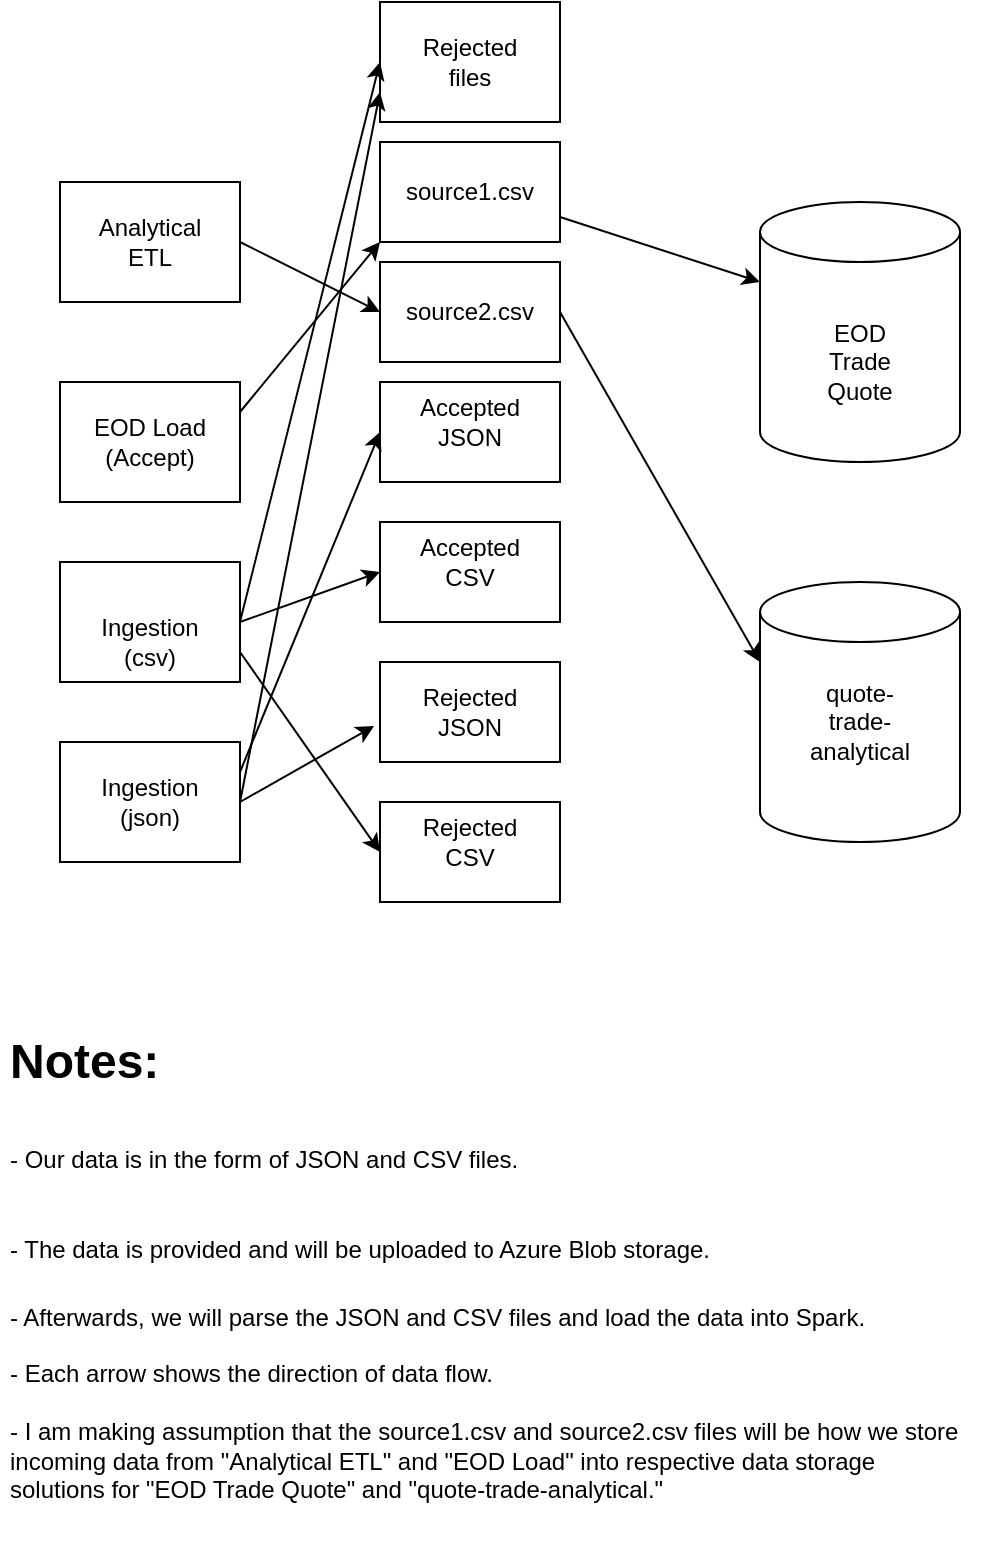 <mxfile version="14.6.13" type="github">
  <diagram id="xhTGQpEdMfN5HkY3dnWF" name="Page-1">
    <mxGraphModel dx="766" dy="796" grid="1" gridSize="10" guides="1" tooltips="1" connect="1" arrows="1" fold="1" page="1" pageScale="1" pageWidth="827" pageHeight="1169" math="0" shadow="0">
      <root>
        <mxCell id="0" />
        <mxCell id="1" parent="0" />
        <mxCell id="jwXrqD8DB2JA0oPTdb8M-1" value="" style="shape=cylinder3;whiteSpace=wrap;html=1;boundedLbl=1;backgroundOutline=1;size=15;" parent="1" vertex="1">
          <mxGeometry x="410" y="110" width="100" height="130" as="geometry" />
        </mxCell>
        <mxCell id="jwXrqD8DB2JA0oPTdb8M-3" value="EOD&lt;br&gt;Trade&lt;br&gt;Quote" style="text;html=1;strokeColor=none;fillColor=none;align=center;verticalAlign=middle;whiteSpace=wrap;rounded=0;" parent="1" vertex="1">
          <mxGeometry x="440" y="180" width="40" height="20" as="geometry" />
        </mxCell>
        <mxCell id="jwXrqD8DB2JA0oPTdb8M-7" value="&lt;h1&gt;Notes:&lt;/h1&gt;&lt;h1&gt;&lt;span style=&quot;font-size: 12px ; font-weight: normal&quot;&gt;- Our data is in&amp;nbsp;the form of JSON and CSV files.&lt;/span&gt;&lt;/h1&gt;&lt;h1&gt;&lt;span style=&quot;font-size: 12px ; font-weight: normal&quot;&gt;- The data is provided and will be uploaded to Azure Blob storage.&lt;/span&gt;&lt;/h1&gt;&lt;div&gt;- Afterwards, we will parse the JSON and CSV files&amp;nbsp;and load the data into Spark.&lt;/div&gt;&lt;div&gt;&lt;br&gt;&lt;/div&gt;&lt;div&gt;- Each arrow shows the direction of data flow.&lt;/div&gt;&lt;div&gt;&lt;br&gt;&lt;/div&gt;&lt;div&gt;- I am making assumption that the source1.csv and source2.csv files will be how we store incoming data from &quot;Analytical ETL&quot; and &quot;EOD Load&quot; into respective data storage solutions for &quot;EOD Trade Quote&quot; and &quot;quote-trade-analytical.&quot;&lt;/div&gt;&lt;div&gt;&lt;br&gt;&lt;/div&gt;" style="text;html=1;strokeColor=none;fillColor=none;spacing=5;spacingTop=-20;whiteSpace=wrap;overflow=hidden;rounded=0;" parent="1" vertex="1">
          <mxGeometry x="30" y="520" width="490" height="260" as="geometry" />
        </mxCell>
        <mxCell id="jwXrqD8DB2JA0oPTdb8M-24" value="" style="rounded=0;whiteSpace=wrap;html=1;" parent="1" vertex="1">
          <mxGeometry x="220" y="340" width="90" height="50" as="geometry" />
        </mxCell>
        <mxCell id="jwXrqD8DB2JA0oPTdb8M-25" value="" style="rounded=0;whiteSpace=wrap;html=1;" parent="1" vertex="1">
          <mxGeometry x="220" y="410" width="90" height="50" as="geometry" />
        </mxCell>
        <mxCell id="jwXrqD8DB2JA0oPTdb8M-27" value="Rejected&lt;br&gt;CSV" style="text;html=1;strokeColor=none;fillColor=none;align=center;verticalAlign=middle;whiteSpace=wrap;rounded=0;" parent="1" vertex="1">
          <mxGeometry x="245" y="420" width="40" height="20" as="geometry" />
        </mxCell>
        <mxCell id="jwXrqD8DB2JA0oPTdb8M-28" value="Rejected&lt;br&gt;JSON" style="text;html=1;strokeColor=none;fillColor=none;align=center;verticalAlign=middle;whiteSpace=wrap;rounded=0;" parent="1" vertex="1">
          <mxGeometry x="245" y="355" width="40" height="20" as="geometry" />
        </mxCell>
        <mxCell id="jwXrqD8DB2JA0oPTdb8M-29" value="" style="rounded=0;whiteSpace=wrap;html=1;" parent="1" vertex="1">
          <mxGeometry x="220" y="200" width="90" height="50" as="geometry" />
        </mxCell>
        <mxCell id="jwXrqD8DB2JA0oPTdb8M-30" value="" style="rounded=0;whiteSpace=wrap;html=1;" parent="1" vertex="1">
          <mxGeometry x="220" y="270" width="90" height="50" as="geometry" />
        </mxCell>
        <mxCell id="jwXrqD8DB2JA0oPTdb8M-31" value="Accepted&lt;br&gt;JSON" style="text;html=1;strokeColor=none;fillColor=none;align=center;verticalAlign=middle;whiteSpace=wrap;rounded=0;" parent="1" vertex="1">
          <mxGeometry x="245" y="210" width="40" height="20" as="geometry" />
        </mxCell>
        <mxCell id="jwXrqD8DB2JA0oPTdb8M-32" value="Accepted&lt;br&gt;CSV" style="text;html=1;strokeColor=none;fillColor=none;align=center;verticalAlign=middle;whiteSpace=wrap;rounded=0;" parent="1" vertex="1">
          <mxGeometry x="245" y="280" width="40" height="20" as="geometry" />
        </mxCell>
        <mxCell id="jwXrqD8DB2JA0oPTdb8M-37" value="" style="rounded=0;whiteSpace=wrap;html=1;" parent="1" vertex="1">
          <mxGeometry x="60" y="200" width="90" height="60" as="geometry" />
        </mxCell>
        <mxCell id="jwXrqD8DB2JA0oPTdb8M-38" value="" style="rounded=0;whiteSpace=wrap;html=1;" parent="1" vertex="1">
          <mxGeometry x="60" y="100" width="90" height="60" as="geometry" />
        </mxCell>
        <mxCell id="jwXrqD8DB2JA0oPTdb8M-39" value="EOD Load (Accept)" style="text;html=1;strokeColor=none;fillColor=none;align=center;verticalAlign=middle;whiteSpace=wrap;rounded=0;" parent="1" vertex="1">
          <mxGeometry x="70" y="220" width="70" height="20" as="geometry" />
        </mxCell>
        <mxCell id="jwXrqD8DB2JA0oPTdb8M-40" value="Analytical ETL" style="text;html=1;strokeColor=none;fillColor=none;align=center;verticalAlign=middle;whiteSpace=wrap;rounded=0;" parent="1" vertex="1">
          <mxGeometry x="85" y="120" width="40" height="20" as="geometry" />
        </mxCell>
        <mxCell id="ZmxnJUbd2xQeFVasTvaD-3" value="" style="rounded=0;whiteSpace=wrap;html=1;" vertex="1" parent="1">
          <mxGeometry x="60" y="380" width="90" height="60" as="geometry" />
        </mxCell>
        <mxCell id="ZmxnJUbd2xQeFVasTvaD-4" value="" style="rounded=0;whiteSpace=wrap;html=1;" vertex="1" parent="1">
          <mxGeometry x="60" y="290" width="90" height="60" as="geometry" />
        </mxCell>
        <mxCell id="ZmxnJUbd2xQeFVasTvaD-6" value="Ingestion&lt;br&gt;(csv)" style="text;html=1;strokeColor=none;fillColor=none;align=center;verticalAlign=middle;whiteSpace=wrap;rounded=0;" vertex="1" parent="1">
          <mxGeometry x="85" y="320" width="40" height="20" as="geometry" />
        </mxCell>
        <mxCell id="ZmxnJUbd2xQeFVasTvaD-7" value="Ingestion&lt;br&gt;(json)" style="text;html=1;strokeColor=none;fillColor=none;align=center;verticalAlign=middle;whiteSpace=wrap;rounded=0;" vertex="1" parent="1">
          <mxGeometry x="85" y="400" width="40" height="20" as="geometry" />
        </mxCell>
        <mxCell id="ZmxnJUbd2xQeFVasTvaD-8" value="" style="shape=cylinder3;whiteSpace=wrap;html=1;boundedLbl=1;backgroundOutline=1;size=15;" vertex="1" parent="1">
          <mxGeometry x="410" y="300" width="100" height="130" as="geometry" />
        </mxCell>
        <mxCell id="jwXrqD8DB2JA0oPTdb8M-4" value="quote-trade-analytical" style="text;html=1;strokeColor=none;fillColor=none;align=center;verticalAlign=middle;whiteSpace=wrap;rounded=0;" parent="1" vertex="1">
          <mxGeometry x="440" y="360" width="40" height="20" as="geometry" />
        </mxCell>
        <mxCell id="ZmxnJUbd2xQeFVasTvaD-11" value="" style="rounded=0;whiteSpace=wrap;html=1;" vertex="1" parent="1">
          <mxGeometry x="220" y="10" width="90" height="60" as="geometry" />
        </mxCell>
        <mxCell id="ZmxnJUbd2xQeFVasTvaD-12" value="" style="rounded=0;whiteSpace=wrap;html=1;" vertex="1" parent="1">
          <mxGeometry x="220" y="140" width="90" height="50" as="geometry" />
        </mxCell>
        <mxCell id="ZmxnJUbd2xQeFVasTvaD-14" value="Rejected&lt;br&gt;files" style="text;html=1;strokeColor=none;fillColor=none;align=center;verticalAlign=middle;whiteSpace=wrap;rounded=0;" vertex="1" parent="1">
          <mxGeometry x="245" y="30" width="40" height="20" as="geometry" />
        </mxCell>
        <mxCell id="ZmxnJUbd2xQeFVasTvaD-18" value="" style="rounded=0;whiteSpace=wrap;html=1;" vertex="1" parent="1">
          <mxGeometry x="220" y="80" width="90" height="50" as="geometry" />
        </mxCell>
        <mxCell id="ZmxnJUbd2xQeFVasTvaD-13" value="source1.csv" style="text;html=1;strokeColor=none;fillColor=none;align=center;verticalAlign=middle;whiteSpace=wrap;rounded=0;" vertex="1" parent="1">
          <mxGeometry x="245" y="95" width="40" height="20" as="geometry" />
        </mxCell>
        <mxCell id="ZmxnJUbd2xQeFVasTvaD-20" value="source2.csv" style="text;html=1;strokeColor=none;fillColor=none;align=center;verticalAlign=middle;whiteSpace=wrap;rounded=0;" vertex="1" parent="1">
          <mxGeometry x="245" y="155" width="40" height="20" as="geometry" />
        </mxCell>
        <mxCell id="ZmxnJUbd2xQeFVasTvaD-21" value="" style="endArrow=classic;html=1;exitX=1;exitY=0.5;exitDx=0;exitDy=0;entryX=0;entryY=0.5;entryDx=0;entryDy=0;" edge="1" parent="1" source="ZmxnJUbd2xQeFVasTvaD-4" target="jwXrqD8DB2JA0oPTdb8M-30">
          <mxGeometry width="50" height="50" relative="1" as="geometry">
            <mxPoint x="710" y="420" as="sourcePoint" />
            <mxPoint x="760" y="370" as="targetPoint" />
          </mxGeometry>
        </mxCell>
        <mxCell id="ZmxnJUbd2xQeFVasTvaD-22" value="" style="endArrow=classic;html=1;exitX=1;exitY=0.75;exitDx=0;exitDy=0;entryX=0;entryY=0.5;entryDx=0;entryDy=0;" edge="1" parent="1" source="ZmxnJUbd2xQeFVasTvaD-4" target="jwXrqD8DB2JA0oPTdb8M-25">
          <mxGeometry width="50" height="50" relative="1" as="geometry">
            <mxPoint x="160" y="330" as="sourcePoint" />
            <mxPoint x="230" y="305" as="targetPoint" />
          </mxGeometry>
        </mxCell>
        <mxCell id="ZmxnJUbd2xQeFVasTvaD-23" value="" style="endArrow=classic;html=1;exitX=1;exitY=0.5;exitDx=0;exitDy=0;entryX=-0.033;entryY=0.64;entryDx=0;entryDy=0;entryPerimeter=0;" edge="1" parent="1" source="ZmxnJUbd2xQeFVasTvaD-3" target="jwXrqD8DB2JA0oPTdb8M-24">
          <mxGeometry width="50" height="50" relative="1" as="geometry">
            <mxPoint x="170" y="340" as="sourcePoint" />
            <mxPoint x="210" y="380" as="targetPoint" />
          </mxGeometry>
        </mxCell>
        <mxCell id="ZmxnJUbd2xQeFVasTvaD-24" value="" style="endArrow=classic;html=1;exitX=1;exitY=0.25;exitDx=0;exitDy=0;entryX=0;entryY=0.5;entryDx=0;entryDy=0;" edge="1" parent="1" source="ZmxnJUbd2xQeFVasTvaD-3" target="jwXrqD8DB2JA0oPTdb8M-29">
          <mxGeometry width="50" height="50" relative="1" as="geometry">
            <mxPoint x="160" y="420" as="sourcePoint" />
            <mxPoint x="227.03" y="382" as="targetPoint" />
          </mxGeometry>
        </mxCell>
        <mxCell id="ZmxnJUbd2xQeFVasTvaD-25" value="" style="endArrow=classic;html=1;exitX=1;exitY=0.5;exitDx=0;exitDy=0;entryX=0;entryY=0.5;entryDx=0;entryDy=0;" edge="1" parent="1" source="ZmxnJUbd2xQeFVasTvaD-4" target="ZmxnJUbd2xQeFVasTvaD-11">
          <mxGeometry width="50" height="50" relative="1" as="geometry">
            <mxPoint x="160" y="330" as="sourcePoint" />
            <mxPoint x="230" y="305" as="targetPoint" />
          </mxGeometry>
        </mxCell>
        <mxCell id="ZmxnJUbd2xQeFVasTvaD-26" value="" style="endArrow=classic;html=1;exitX=1;exitY=0.5;exitDx=0;exitDy=0;entryX=0;entryY=0.75;entryDx=0;entryDy=0;" edge="1" parent="1" source="ZmxnJUbd2xQeFVasTvaD-3" target="ZmxnJUbd2xQeFVasTvaD-11">
          <mxGeometry width="50" height="50" relative="1" as="geometry">
            <mxPoint x="170" y="340" as="sourcePoint" />
            <mxPoint x="240" y="315" as="targetPoint" />
          </mxGeometry>
        </mxCell>
        <mxCell id="ZmxnJUbd2xQeFVasTvaD-27" value="" style="endArrow=classic;html=1;exitX=1;exitY=0.5;exitDx=0;exitDy=0;entryX=0;entryY=0.5;entryDx=0;entryDy=0;" edge="1" parent="1" source="jwXrqD8DB2JA0oPTdb8M-38" target="ZmxnJUbd2xQeFVasTvaD-12">
          <mxGeometry width="50" height="50" relative="1" as="geometry">
            <mxPoint x="160" y="330" as="sourcePoint" />
            <mxPoint x="230" y="50" as="targetPoint" />
          </mxGeometry>
        </mxCell>
        <mxCell id="ZmxnJUbd2xQeFVasTvaD-28" value="" style="endArrow=classic;html=1;exitX=1;exitY=0.25;exitDx=0;exitDy=0;entryX=0;entryY=1;entryDx=0;entryDy=0;" edge="1" parent="1" source="jwXrqD8DB2JA0oPTdb8M-37" target="ZmxnJUbd2xQeFVasTvaD-18">
          <mxGeometry width="50" height="50" relative="1" as="geometry">
            <mxPoint x="160" y="140" as="sourcePoint" />
            <mxPoint x="230" y="127.5" as="targetPoint" />
          </mxGeometry>
        </mxCell>
        <mxCell id="ZmxnJUbd2xQeFVasTvaD-30" value="" style="endArrow=classic;html=1;exitX=1;exitY=0.75;exitDx=0;exitDy=0;entryX=0;entryY=0;entryDx=0;entryDy=40;entryPerimeter=0;" edge="1" parent="1" source="ZmxnJUbd2xQeFVasTvaD-18" target="jwXrqD8DB2JA0oPTdb8M-1">
          <mxGeometry width="50" height="50" relative="1" as="geometry">
            <mxPoint x="160" y="225" as="sourcePoint" />
            <mxPoint x="410" y="310" as="targetPoint" />
          </mxGeometry>
        </mxCell>
        <mxCell id="ZmxnJUbd2xQeFVasTvaD-31" value="" style="endArrow=classic;html=1;exitX=1;exitY=0.5;exitDx=0;exitDy=0;entryX=0;entryY=0;entryDx=0;entryDy=40;entryPerimeter=0;" edge="1" parent="1" source="ZmxnJUbd2xQeFVasTvaD-12" target="ZmxnJUbd2xQeFVasTvaD-8">
          <mxGeometry width="50" height="50" relative="1" as="geometry">
            <mxPoint x="160" y="140" as="sourcePoint" />
            <mxPoint x="230" y="175" as="targetPoint" />
          </mxGeometry>
        </mxCell>
      </root>
    </mxGraphModel>
  </diagram>
</mxfile>
